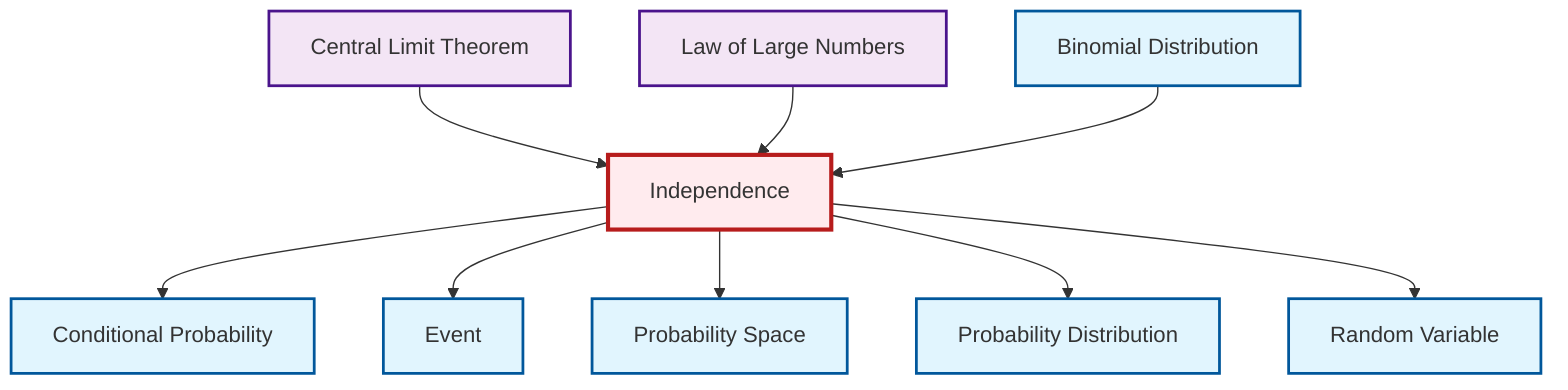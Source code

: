 graph TD
    classDef definition fill:#e1f5fe,stroke:#01579b,stroke-width:2px
    classDef theorem fill:#f3e5f5,stroke:#4a148c,stroke-width:2px
    classDef axiom fill:#fff3e0,stroke:#e65100,stroke-width:2px
    classDef example fill:#e8f5e9,stroke:#1b5e20,stroke-width:2px
    classDef current fill:#ffebee,stroke:#b71c1c,stroke-width:3px
    def-probability-space["Probability Space"]:::definition
    def-event["Event"]:::definition
    def-independence["Independence"]:::definition
    def-probability-distribution["Probability Distribution"]:::definition
    thm-central-limit["Central Limit Theorem"]:::theorem
    def-conditional-probability["Conditional Probability"]:::definition
    def-random-variable["Random Variable"]:::definition
    def-binomial-distribution["Binomial Distribution"]:::definition
    thm-law-of-large-numbers["Law of Large Numbers"]:::theorem
    thm-central-limit --> def-independence
    def-independence --> def-conditional-probability
    thm-law-of-large-numbers --> def-independence
    def-independence --> def-event
    def-independence --> def-probability-space
    def-binomial-distribution --> def-independence
    def-independence --> def-probability-distribution
    def-independence --> def-random-variable
    class def-independence current